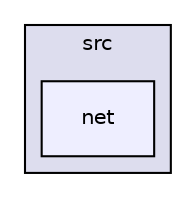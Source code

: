 digraph "src/net" {
  compound=true
  node [ fontsize="10", fontname="Helvetica"];
  edge [ labelfontsize="10", labelfontname="Helvetica"];
  subgraph clusterdir_68267d1309a1af8e8297ef4c3efbcdba {
    graph [ bgcolor="#ddddee", pencolor="black", label="src" fontname="Helvetica", fontsize="10", URL="dir_68267d1309a1af8e8297ef4c3efbcdba.html"]
  dir_c72b25b75abe208498b36a3e44a3726c [shape=box, label="net", style="filled", fillcolor="#eeeeff", pencolor="black", URL="dir_c72b25b75abe208498b36a3e44a3726c.html"];
  }
}
